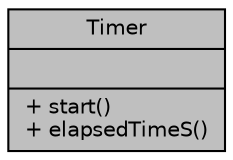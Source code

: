 digraph "Timer"
{
 // LATEX_PDF_SIZE
  edge [fontname="Helvetica",fontsize="10",labelfontname="Helvetica",labelfontsize="10"];
  node [fontname="Helvetica",fontsize="10",shape=record];
  Node1 [label="{Timer\n||+ start()\l+ elapsedTimeS()\l}",height=0.2,width=0.4,color="black", fillcolor="grey75", style="filled", fontcolor="black",tooltip=" "];
}
